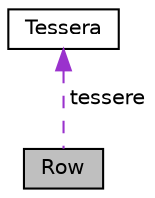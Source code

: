digraph "Row"
{
 // LATEX_PDF_SIZE
  edge [fontname="Helvetica",fontsize="10",labelfontname="Helvetica",labelfontsize="10"];
  node [fontname="Helvetica",fontsize="10",shape=record];
  Node1 [label="Row",height=0.2,width=0.4,color="black", fillcolor="grey75", style="filled", fontcolor="black",tooltip="Struttura che rappresenta una riga sulla scacchiera di gioco."];
  Node2 -> Node1 [dir="back",color="darkorchid3",fontsize="10",style="dashed",label=" tessere" ,fontname="Helvetica"];
  Node2 [label="Tessera",height=0.2,width=0.4,color="black", fillcolor="white", style="filled",URL="$structTessera.html",tooltip="Struttura che rappresenta una tessera con due numeri (n1 e n2)."];
}
